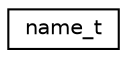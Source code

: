 digraph "圖形化之類別階層"
{
 // LATEX_PDF_SIZE
  edge [fontname="Helvetica",fontsize="10",labelfontname="Helvetica",labelfontsize="10"];
  node [fontname="Helvetica",fontsize="10",shape=record];
  rankdir="LR";
  Node0 [label="name_t",height=0.2,width=0.4,color="black", fillcolor="white", style="filled",URL="$structname__t.html",tooltip=" "];
}
